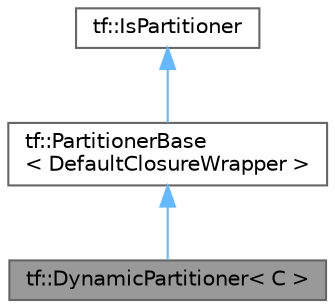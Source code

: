 digraph "tf::DynamicPartitioner&lt; C &gt;"
{
 // LATEX_PDF_SIZE
  bgcolor="transparent";
  edge [fontname=Helvetica,fontsize=10,labelfontname=Helvetica,labelfontsize=10];
  node [fontname=Helvetica,fontsize=10,shape=box,height=0.2,width=0.4];
  Node1 [id="Node000001",label="tf::DynamicPartitioner\< C \>",height=0.2,width=0.4,color="gray40", fillcolor="grey60", style="filled", fontcolor="black",tooltip="class to construct a dynamic partitioner for scheduling parallel algorithms"];
  Node2 -> Node1 [id="edge1_Node000001_Node000002",dir="back",color="steelblue1",style="solid",tooltip=" "];
  Node2 [id="Node000002",label="tf::PartitionerBase\l\< DefaultClosureWrapper \>",height=0.2,width=0.4,color="gray40", fillcolor="white", style="filled",URL="$classtf_1_1_partitioner_base.html",tooltip=" "];
  Node3 -> Node2 [id="edge2_Node000002_Node000003",dir="back",color="steelblue1",style="solid",tooltip=" "];
  Node3 [id="Node000003",label="tf::IsPartitioner",height=0.2,width=0.4,color="gray40", fillcolor="white", style="filled",URL="$structtf_1_1_is_partitioner.html",tooltip=" "];
}
